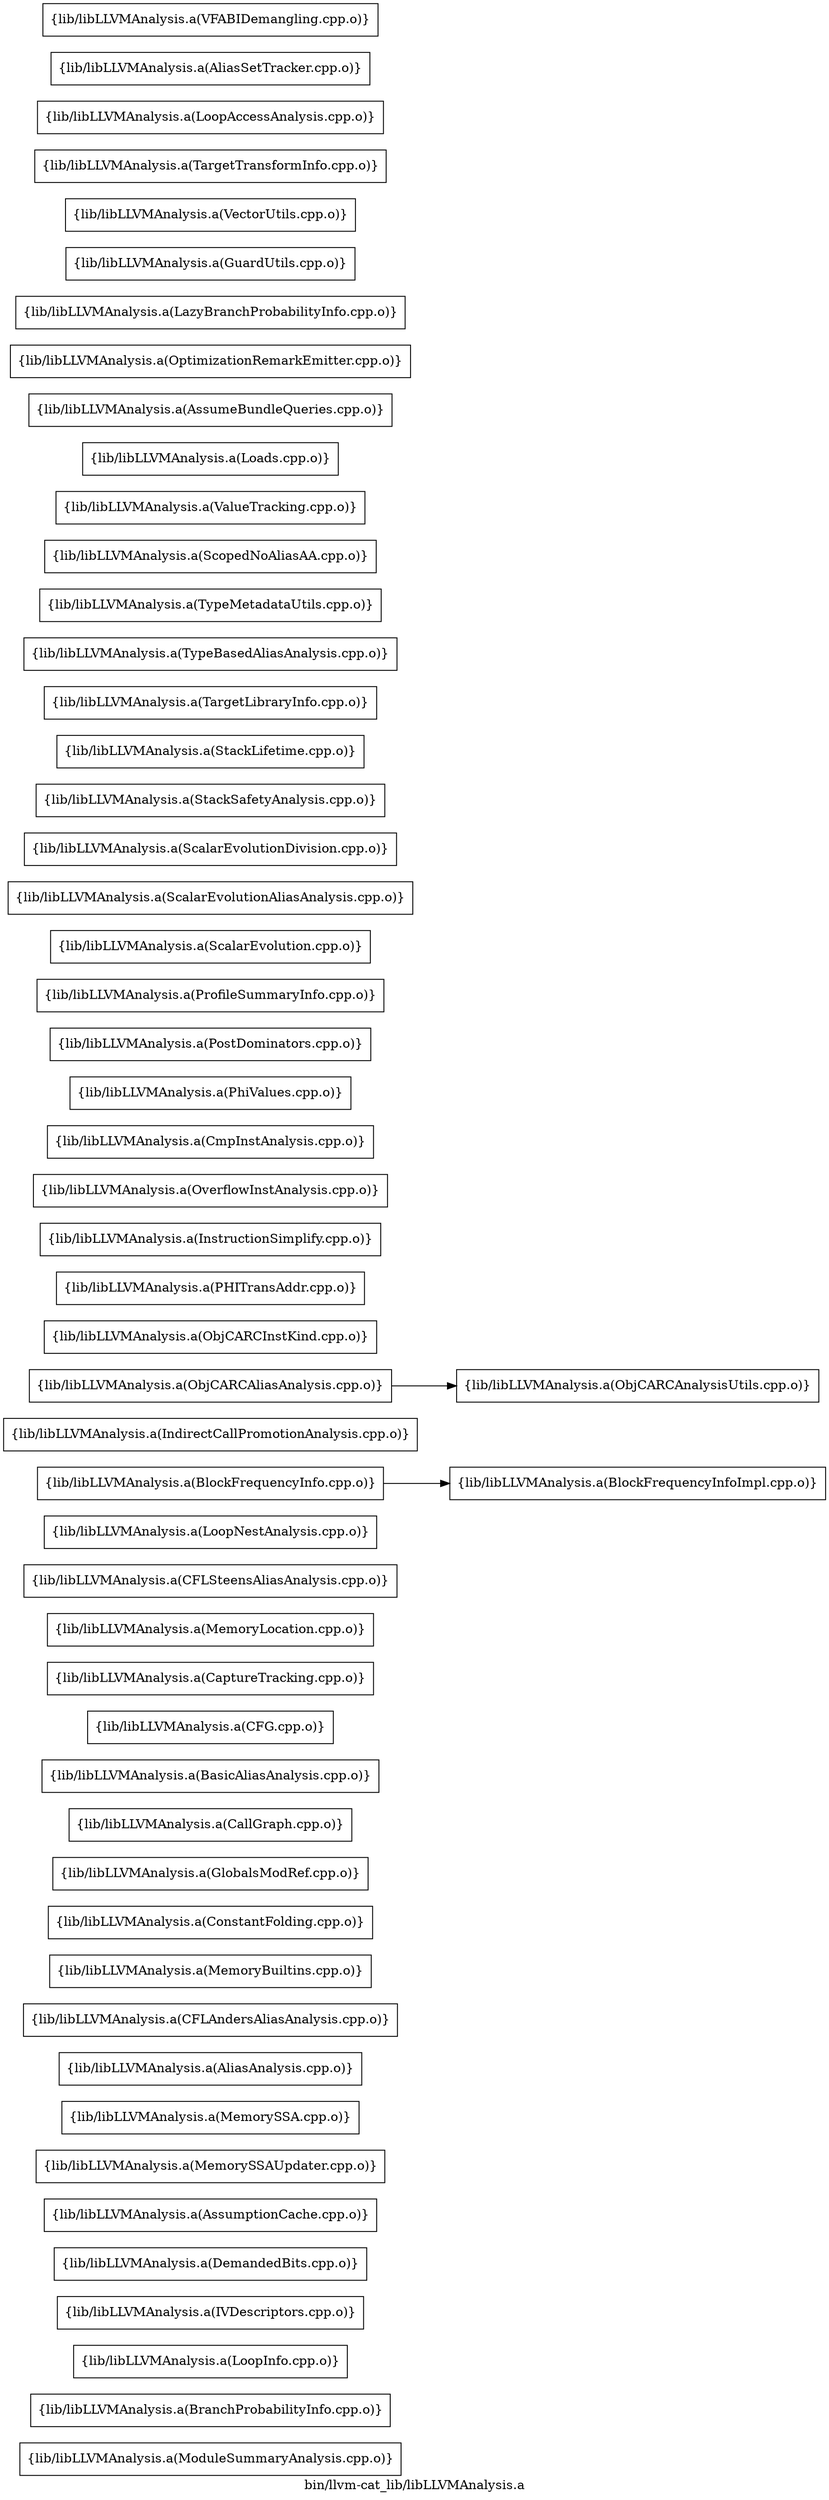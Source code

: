 digraph "bin/llvm-cat_lib/libLLVMAnalysis.a" {
	label="bin/llvm-cat_lib/libLLVMAnalysis.a";
	rankdir=LR;

	Node0x55adaf425188 [shape=record,shape=box,group=0,label="{lib/libLLVMAnalysis.a(ModuleSummaryAnalysis.cpp.o)}"];
	Node0x55adaf423f18 [shape=record,shape=box,group=0,label="{lib/libLLVMAnalysis.a(BranchProbabilityInfo.cpp.o)}"];
	Node0x55adaf425278 [shape=record,shape=box,group=0,label="{lib/libLLVMAnalysis.a(LoopInfo.cpp.o)}"];
	Node0x55adaf424558 [shape=record,shape=box,group=0,label="{lib/libLLVMAnalysis.a(IVDescriptors.cpp.o)}"];
	Node0x55adaf424d28 [shape=record,shape=box,group=0,label="{lib/libLLVMAnalysis.a(DemandedBits.cpp.o)}"];
	Node0x55adaf426768 [shape=record,shape=box,group=0,label="{lib/libLLVMAnalysis.a(AssumptionCache.cpp.o)}"];
	Node0x55adaf425ae8 [shape=record,shape=box,group=0,label="{lib/libLLVMAnalysis.a(MemorySSAUpdater.cpp.o)}"];
	Node0x55adaf4262b8 [shape=record,shape=box,group=0,label="{lib/libLLVMAnalysis.a(MemorySSA.cpp.o)}"];
	Node0x55adaf427ca8 [shape=record,shape=box,group=0,label="{lib/libLLVMAnalysis.a(AliasAnalysis.cpp.o)}"];
	Node0x55adaf4271b8 [shape=record,shape=box,group=0,label="{lib/libLLVMAnalysis.a(CFLAndersAliasAnalysis.cpp.o)}"];
	Node0x55adaf429508 [shape=record,shape=box,group=0,label="{lib/libLLVMAnalysis.a(MemoryBuiltins.cpp.o)}"];
	Node0x55adaf421a88 [shape=record,shape=box,group=0,label="{lib/libLLVMAnalysis.a(ConstantFolding.cpp.o)}"];
	Node0x55adaf420188 [shape=record,shape=box,group=0,label="{lib/libLLVMAnalysis.a(GlobalsModRef.cpp.o)}"];
	Node0x55adaf420458 [shape=record,shape=box,group=0,label="{lib/libLLVMAnalysis.a(CallGraph.cpp.o)}"];
	Node0x55adaf428f18 [shape=record,shape=box,group=0,label="{lib/libLLVMAnalysis.a(BasicAliasAnalysis.cpp.o)}"];
	Node0x55adaf4291e8 [shape=record,shape=box,group=0,label="{lib/libLLVMAnalysis.a(CFG.cpp.o)}"];
	Node0x55adaf427528 [shape=record,shape=box,group=0,label="{lib/libLLVMAnalysis.a(CaptureTracking.cpp.o)}"];
	Node0x55adaf4277a8 [shape=record,shape=box,group=0,label="{lib/libLLVMAnalysis.a(MemoryLocation.cpp.o)}"];
	Node0x55adaf425d68 [shape=record,shape=box,group=0,label="{lib/libLLVMAnalysis.a(CFLSteensAliasAnalysis.cpp.o)}"];
	Node0x55adaf428388 [shape=record,shape=box,group=0,label="{lib/libLLVMAnalysis.a(LoopNestAnalysis.cpp.o)}"];
	Node0x55adaf427d98 [shape=record,shape=box,group=0,label="{lib/libLLVMAnalysis.a(BlockFrequencyInfo.cpp.o)}"];
	Node0x55adaf427d98 -> Node0x55adaf4276b8;
	Node0x55adaf4276b8 [shape=record,shape=box,group=0,label="{lib/libLLVMAnalysis.a(BlockFrequencyInfoImpl.cpp.o)}"];
	Node0x55adaf420b88 [shape=record,shape=box,group=0,label="{lib/libLLVMAnalysis.a(IndirectCallPromotionAnalysis.cpp.o)}"];
	Node0x55adaf420908 [shape=record,shape=box,group=0,label="{lib/libLLVMAnalysis.a(ObjCARCAliasAnalysis.cpp.o)}"];
	Node0x55adaf420908 -> Node0x55adaf41fc88;
	Node0x55adaf41fc88 [shape=record,shape=box,group=0,label="{lib/libLLVMAnalysis.a(ObjCARCAnalysisUtils.cpp.o)}"];
	Node0x55adaf41f7d8 [shape=record,shape=box,group=0,label="{lib/libLLVMAnalysis.a(ObjCARCInstKind.cpp.o)}"];
	Node0x55adaf423d38 [shape=record,shape=box,group=0,label="{lib/libLLVMAnalysis.a(PHITransAddr.cpp.o)}"];
	Node0x55adaf428428 [shape=record,shape=box,group=0,label="{lib/libLLVMAnalysis.a(InstructionSimplify.cpp.o)}"];
	Node0x55adaf428b08 [shape=record,shape=box,group=0,label="{lib/libLLVMAnalysis.a(OverflowInstAnalysis.cpp.o)}"];
	Node0x55adaf429288 [shape=record,shape=box,group=0,label="{lib/libLLVMAnalysis.a(CmpInstAnalysis.cpp.o)}"];
	Node0x55adaf427208 [shape=record,shape=box,group=0,label="{lib/libLLVMAnalysis.a(PhiValues.cpp.o)}"];
	Node0x55adaf427988 [shape=record,shape=box,group=0,label="{lib/libLLVMAnalysis.a(PostDominators.cpp.o)}"];
	Node0x55adaf427ed8 [shape=record,shape=box,group=0,label="{lib/libLLVMAnalysis.a(ProfileSummaryInfo.cpp.o)}"];
	Node0x55adaf426038 [shape=record,shape=box,group=0,label="{lib/libLLVMAnalysis.a(ScalarEvolution.cpp.o)}"];
	Node0x55adaf426808 [shape=record,shape=box,group=0,label="{lib/libLLVMAnalysis.a(ScalarEvolutionAliasAnalysis.cpp.o)}"];
	Node0x55adaf424788 [shape=record,shape=box,group=0,label="{lib/libLLVMAnalysis.a(ScalarEvolutionDivision.cpp.o)}"];
	Node0x55adaf424af8 [shape=record,shape=box,group=0,label="{lib/libLLVMAnalysis.a(StackSafetyAnalysis.cpp.o)}"];
	Node0x55adaf425408 [shape=record,shape=box,group=0,label="{lib/libLLVMAnalysis.a(StackLifetime.cpp.o)}"];
	Node0x55adaf4221b8 [shape=record,shape=box,group=0,label="{lib/libLLVMAnalysis.a(TargetLibraryInfo.cpp.o)}"];
	Node0x55adaf422758 [shape=record,shape=box,group=0,label="{lib/libLLVMAnalysis.a(TypeBasedAliasAnalysis.cpp.o)}"];
	Node0x55adaf422f28 [shape=record,shape=box,group=0,label="{lib/libLLVMAnalysis.a(TypeMetadataUtils.cpp.o)}"];
	Node0x55adaf421038 [shape=record,shape=box,group=0,label="{lib/libLLVMAnalysis.a(ScopedNoAliasAA.cpp.o)}"];
	Node0x55adaf421768 [shape=record,shape=box,group=0,label="{lib/libLLVMAnalysis.a(ValueTracking.cpp.o)}"];
	Node0x55adaf421b78 [shape=record,shape=box,group=0,label="{lib/libLLVMAnalysis.a(Loads.cpp.o)}"];
	Node0x55adaf41fa58 [shape=record,shape=box,group=0,label="{lib/libLLVMAnalysis.a(AssumeBundleQueries.cpp.o)}"];
	Node0x55adaf428568 [shape=record,shape=box,group=0,label="{lib/libLLVMAnalysis.a(OptimizationRemarkEmitter.cpp.o)}"];
	Node0x55adaf4293c8 [shape=record,shape=box,group=0,label="{lib/libLLVMAnalysis.a(LazyBranchProbabilityInfo.cpp.o)}"];
	Node0x55adaf426f88 [shape=record,shape=box,group=0,label="{lib/libLLVMAnalysis.a(GuardUtils.cpp.o)}"];
	Node0x55adaf429058 [shape=record,shape=box,group=0,label="{lib/libLLVMAnalysis.a(VectorUtils.cpp.o)}"];
	Node0x55adaf428888 [shape=record,shape=box,group=0,label="{lib/libLLVMAnalysis.a(TargetTransformInfo.cpp.o)}"];
	Node0x55adaf425958 [shape=record,shape=box,group=0,label="{lib/libLLVMAnalysis.a(LoopAccessAnalysis.cpp.o)}"];
	Node0x55adaf425138 [shape=record,shape=box,group=0,label="{lib/libLLVMAnalysis.a(AliasSetTracker.cpp.o)}"];
	Node0x55adaf424918 [shape=record,shape=box,group=0,label="{lib/libLLVMAnalysis.a(VFABIDemangling.cpp.o)}"];
}
